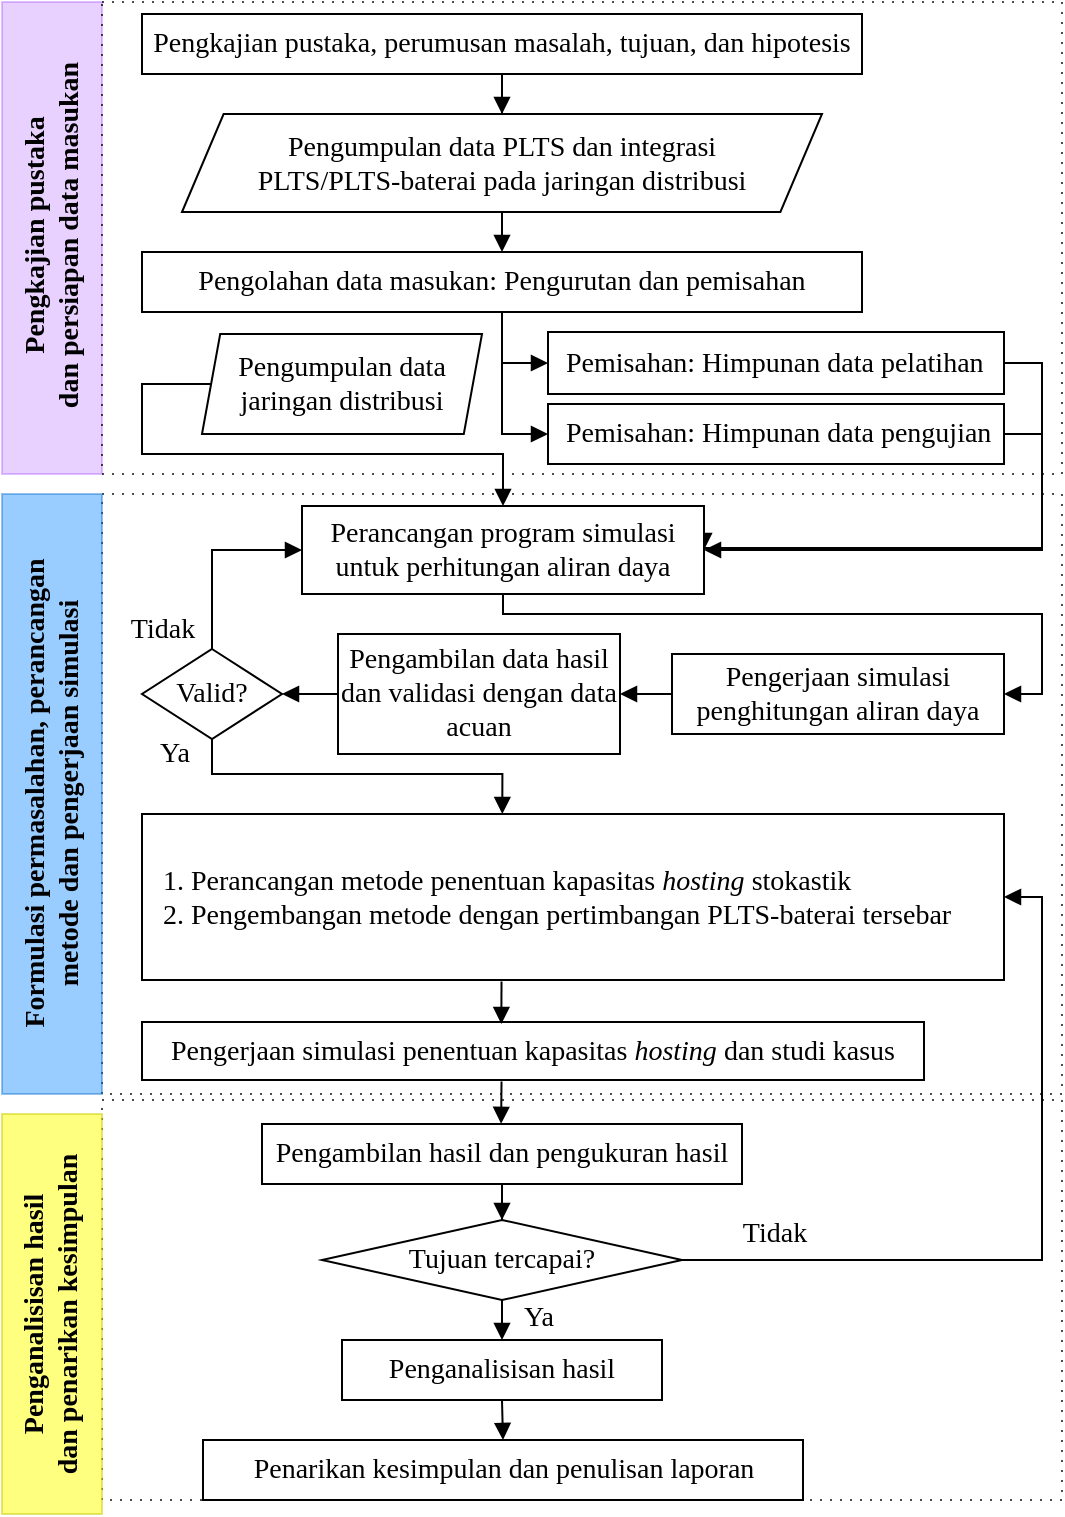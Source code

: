 <mxfile version="12.3.2" type="device" pages="1"><diagram id="JOJJXBvwJBrHt9C9s5f6" name="Page-1"><mxGraphModel dx="932" dy="626" grid="1" gridSize="10" guides="1" tooltips="1" connect="1" arrows="1" fold="1" page="1" pageScale="1" pageWidth="827" pageHeight="1169" math="0" shadow="0"><root><mxCell id="0"/><mxCell id="1" parent="0"/><mxCell id="RSlgwgDLRxcWb8TweNPF-6" value="" style="rounded=0;whiteSpace=wrap;html=1;fontFamily=Times New Roman;fontSize=14;align=left;strokeColor=#000000;fillColor=none;strokeWidth=1;glass=0;comic=0;dashed=1;dashPattern=1 4;opacity=70;" parent="1" vertex="1"><mxGeometry x="200" y="350" width="480" height="300" as="geometry"/></mxCell><mxCell id="U5oY1SONPrFrp0tc-eFU-93" value="" style="rounded=0;whiteSpace=wrap;html=1;fontFamily=Times New Roman;fontSize=14;align=left;strokeColor=#9933FF;fillColor=#B266FF;strokeWidth=1;glass=0;comic=0;opacity=30;" parent="1" vertex="1"><mxGeometry x="150" y="104" width="50" height="236" as="geometry"/></mxCell><mxCell id="U5oY1SONPrFrp0tc-eFU-96" value="" style="rounded=0;whiteSpace=wrap;html=1;fontFamily=Times New Roman;fontSize=14;align=left;strokeColor=#000000;fillColor=none;strokeWidth=1;glass=0;comic=0;dashed=1;dashPattern=1 4;opacity=70;" parent="1" vertex="1"><mxGeometry x="200" y="653" width="480" height="200" as="geometry"/></mxCell><mxCell id="5qbjkTM-ECTdAKHdsCht-11" value="" style="rounded=0;whiteSpace=wrap;html=1;fontFamily=Times New Roman;fontSize=14;align=left;strokeColor=#000000;fillColor=none;strokeWidth=1;glass=0;comic=0;dashed=1;dashPattern=1 4;opacity=70;" parent="1" vertex="1"><mxGeometry x="200" y="104" width="480" height="236" as="geometry"/></mxCell><mxCell id="5qbjkTM-ECTdAKHdsCht-9" value="" style="rounded=0;whiteSpace=wrap;html=1;fontFamily=Times New Roman;fontSize=14;align=left;strokeColor=#CCCC00;fillColor=#FFFF00;strokeWidth=1;glass=0;comic=0;opacity=50;" parent="1" vertex="1"><mxGeometry x="150" y="660" width="50" height="200" as="geometry"/></mxCell><mxCell id="U5oY1SONPrFrp0tc-eFU-94" value="" style="rounded=0;whiteSpace=wrap;html=1;fontFamily=Times New Roman;fontSize=14;align=left;strokeColor=#0066CC;fillColor=#007FFF;strokeWidth=1;glass=0;comic=0;opacity=40;" parent="1" vertex="1"><mxGeometry x="150" y="350" width="50" height="300" as="geometry"/></mxCell><mxCell id="U5oY1SONPrFrp0tc-eFU-1" value="Pengumpulan data PLTS dan integrasi&lt;br&gt;PLTS/PLTS-baterai pada jaringan distribusi" style="shape=parallelogram;perimeter=parallelogramPerimeter;whiteSpace=wrap;html=1;size=0.065;fontFamily=Times New Roman;fontSize=14;" parent="1" vertex="1"><mxGeometry x="240" y="160" width="320" height="49" as="geometry"/></mxCell><mxCell id="5qbjkTM-ECTdAKHdsCht-3" style="edgeStyle=orthogonalEdgeStyle;rounded=0;orthogonalLoop=1;jettySize=auto;html=1;entryX=0;entryY=0.5;entryDx=0;entryDy=0;endArrow=block;endFill=1;" parent="1" source="U5oY1SONPrFrp0tc-eFU-2" target="U5oY1SONPrFrp0tc-eFU-7" edge="1"><mxGeometry relative="1" as="geometry"/></mxCell><mxCell id="5qbjkTM-ECTdAKHdsCht-4" style="edgeStyle=orthogonalEdgeStyle;rounded=0;orthogonalLoop=1;jettySize=auto;html=1;entryX=0;entryY=0.5;entryDx=0;entryDy=0;endArrow=block;endFill=1;" parent="1" source="U5oY1SONPrFrp0tc-eFU-2" target="U5oY1SONPrFrp0tc-eFU-10" edge="1"><mxGeometry relative="1" as="geometry"/></mxCell><mxCell id="U5oY1SONPrFrp0tc-eFU-2" value="Pengolahan data masukan: Pengurutan dan pemisahan" style="rounded=0;whiteSpace=wrap;html=1;fontFamily=Times New Roman;fontSize=14;" parent="1" vertex="1"><mxGeometry x="220" y="229" width="360" height="30" as="geometry"/></mxCell><mxCell id="5qbjkTM-ECTdAKHdsCht-5" style="edgeStyle=orthogonalEdgeStyle;rounded=0;orthogonalLoop=1;jettySize=auto;html=1;entryX=1;entryY=0.5;entryDx=0;entryDy=0;endArrow=block;endFill=1;exitX=1;exitY=0.5;exitDx=0;exitDy=0;" parent="1" source="U5oY1SONPrFrp0tc-eFU-7" target="U5oY1SONPrFrp0tc-eFU-17" edge="1"><mxGeometry relative="1" as="geometry"><Array as="points"><mxPoint x="670" y="285"/><mxPoint x="670" y="378"/></Array></mxGeometry></mxCell><mxCell id="U5oY1SONPrFrp0tc-eFU-7" value="&amp;nbsp; Pemisahan: Himpunan data pelatihan" style="rounded=0;whiteSpace=wrap;html=1;fontFamily=Times New Roman;fontSize=14;align=left;" parent="1" vertex="1"><mxGeometry x="423" y="269" width="228" height="31" as="geometry"/></mxCell><mxCell id="5qbjkTM-ECTdAKHdsCht-6" style="edgeStyle=orthogonalEdgeStyle;rounded=0;orthogonalLoop=1;jettySize=auto;html=1;entryX=1;entryY=0.5;entryDx=0;entryDy=0;endArrow=block;endFill=1;exitX=1;exitY=0.5;exitDx=0;exitDy=0;" parent="1" source="U5oY1SONPrFrp0tc-eFU-10" target="U5oY1SONPrFrp0tc-eFU-17" edge="1"><mxGeometry relative="1" as="geometry"><Array as="points"><mxPoint x="670" y="320"/><mxPoint x="670" y="377"/></Array></mxGeometry></mxCell><mxCell id="U5oY1SONPrFrp0tc-eFU-10" value="&amp;nbsp; Pemisahan: Himpunan data pengujian" style="rounded=0;whiteSpace=wrap;html=1;fontFamily=Times New Roman;fontSize=14;align=left;" parent="1" vertex="1"><mxGeometry x="423" y="305" width="228" height="30" as="geometry"/></mxCell><mxCell id="U5oY1SONPrFrp0tc-eFU-17" value="Perancangan program simulasi untuk perhitungan aliran daya" style="rounded=0;whiteSpace=wrap;html=1;fontFamily=Times New Roman;fontSize=14;" parent="1" vertex="1"><mxGeometry x="300" y="356" width="201" height="44" as="geometry"/></mxCell><mxCell id="U5oY1SONPrFrp0tc-eFU-25" value="Pengerjaan simulasi penentuan kapasitas &lt;i&gt;hosting &lt;/i&gt;dan studi kasus" style="rounded=0;whiteSpace=wrap;html=1;fontFamily=Times New Roman;fontSize=14;" parent="1" vertex="1"><mxGeometry x="220" y="614" width="391" height="29" as="geometry"/></mxCell><mxCell id="RSlgwgDLRxcWb8TweNPF-4" style="edgeStyle=orthogonalEdgeStyle;rounded=0;orthogonalLoop=1;jettySize=auto;html=1;entryX=1;entryY=0.5;entryDx=0;entryDy=0;endArrow=block;endFill=1;" parent="1" source="U5oY1SONPrFrp0tc-eFU-38" target="U5oY1SONPrFrp0tc-eFU-40" edge="1"><mxGeometry relative="1" as="geometry"/></mxCell><mxCell id="U5oY1SONPrFrp0tc-eFU-38" value="Pengerjaan simulasi penghitungan aliran daya" style="rounded=0;whiteSpace=wrap;html=1;fontFamily=Times New Roman;fontSize=14;" parent="1" vertex="1"><mxGeometry x="485" y="430" width="166" height="40" as="geometry"/></mxCell><mxCell id="U5oY1SONPrFrp0tc-eFU-57" style="edgeStyle=orthogonalEdgeStyle;rounded=0;orthogonalLoop=1;jettySize=auto;html=1;endArrow=block;endFill=1;fontFamily=Times New Roman;fontSize=14;" parent="1" source="U5oY1SONPrFrp0tc-eFU-54" target="U5oY1SONPrFrp0tc-eFU-56" edge="1"><mxGeometry relative="1" as="geometry"/></mxCell><mxCell id="U5oY1SONPrFrp0tc-eFU-54" value="Pengambilan hasil dan pengukuran hasil" style="rounded=0;whiteSpace=wrap;html=1;fontFamily=Times New Roman;fontSize=14;" parent="1" vertex="1"><mxGeometry x="280" y="665" width="240" height="30" as="geometry"/></mxCell><mxCell id="U5oY1SONPrFrp0tc-eFU-80" style="edgeStyle=orthogonalEdgeStyle;rounded=0;orthogonalLoop=1;jettySize=auto;html=1;endArrow=block;endFill=1;fontFamily=Times New Roman;fontSize=14;entryX=1;entryY=0.5;entryDx=0;entryDy=0;exitX=1;exitY=0.5;exitDx=0;exitDy=0;" parent="1" source="U5oY1SONPrFrp0tc-eFU-56" target="U5oY1SONPrFrp0tc-eFU-84" edge="1"><mxGeometry relative="1" as="geometry"><mxPoint x="599.833" y="588.833" as="targetPoint"/><Array as="points"><mxPoint x="670" y="733"/><mxPoint x="670" y="552"/></Array><mxPoint x="509.833" y="773.833" as="sourcePoint"/></mxGeometry></mxCell><mxCell id="U5oY1SONPrFrp0tc-eFU-56" value="Tujuan tercapai?" style="rhombus;whiteSpace=wrap;html=1;fontFamily=Times New Roman;fontSize=14;" parent="1" vertex="1"><mxGeometry x="310" y="713" width="180" height="40" as="geometry"/></mxCell><mxCell id="U5oY1SONPrFrp0tc-eFU-61" value="Penganalisisan hasil" style="rounded=0;whiteSpace=wrap;html=1;fontFamily=Times New Roman;fontSize=14;" parent="1" vertex="1"><mxGeometry x="320" y="773" width="160" height="30" as="geometry"/></mxCell><mxCell id="U5oY1SONPrFrp0tc-eFU-67" style="edgeStyle=orthogonalEdgeStyle;rounded=0;orthogonalLoop=1;jettySize=auto;html=1;entryX=0.5;entryY=0;entryDx=0;entryDy=0;endArrow=block;endFill=1;fontFamily=Times New Roman;fontSize=14;exitX=0;exitY=0.5;exitDx=0;exitDy=0;" parent="1" source="U5oY1SONPrFrp0tc-eFU-66" target="U5oY1SONPrFrp0tc-eFU-17" edge="1"><mxGeometry relative="1" as="geometry"><Array as="points"><mxPoint x="220" y="295"/><mxPoint x="220" y="330"/><mxPoint x="400" y="330"/></Array></mxGeometry></mxCell><mxCell id="U5oY1SONPrFrp0tc-eFU-66" value="Pengumpulan data&lt;br&gt;jaringan distribusi" style="shape=parallelogram;perimeter=parallelogramPerimeter;whiteSpace=wrap;html=1;size=0.065;fontFamily=Times New Roman;fontSize=14;" parent="1" vertex="1"><mxGeometry x="250" y="270" width="140" height="50" as="geometry"/></mxCell><mxCell id="U5oY1SONPrFrp0tc-eFU-73" value="Penganalisisan hasil&lt;br&gt;dan penarikan kesimpulan" style="text;html=1;align=center;verticalAlign=middle;resizable=0;points=[];;autosize=1;fontSize=14;fontFamily=Times New Roman;direction=west;rotation=270;fontStyle=1" parent="1" vertex="1"><mxGeometry x="84.5" y="741" width="180" height="40" as="geometry"/></mxCell><mxCell id="U5oY1SONPrFrp0tc-eFU-74" value="Formulasi permasalahan, perancangan&lt;br&gt;metode dan pengerjaan simulasi" style="text;html=1;align=center;verticalAlign=middle;resizable=0;points=[];;autosize=1;fontSize=14;fontFamily=Times New Roman;direction=west;rotation=270;fontStyle=1" parent="1" vertex="1"><mxGeometry x="50" y="480" width="250" height="40" as="geometry"/></mxCell><mxCell id="U5oY1SONPrFrp0tc-eFU-75" value="Pengkajian pustaka&lt;br&gt;dan persiapan data masukan" style="text;html=1;align=center;verticalAlign=middle;resizable=0;points=[];;autosize=1;fontSize=14;fontFamily=Times New Roman;direction=west;rotation=270;fontStyle=1" parent="1" vertex="1"><mxGeometry x="79.5" y="201.5" width="190" height="40" as="geometry"/></mxCell><mxCell id="U5oY1SONPrFrp0tc-eFU-76" value="Penarikan kesimpulan dan penulisan laporan" style="rounded=0;whiteSpace=wrap;html=1;fontFamily=Times New Roman;fontSize=14;" parent="1" vertex="1"><mxGeometry x="250.5" y="823" width="300" height="30" as="geometry"/></mxCell><mxCell id="U5oY1SONPrFrp0tc-eFU-79" style="edgeStyle=orthogonalEdgeStyle;rounded=0;orthogonalLoop=1;jettySize=auto;html=1;entryX=0.5;entryY=0;entryDx=0;entryDy=0;endArrow=block;endFill=1;fontFamily=Times New Roman;fontSize=14;" parent="1" source="U5oY1SONPrFrp0tc-eFU-78" target="U5oY1SONPrFrp0tc-eFU-1" edge="1"><mxGeometry relative="1" as="geometry"/></mxCell><mxCell id="U5oY1SONPrFrp0tc-eFU-78" value="Pengkajian pustaka, perumusan masalah, tujuan, dan hipotesis" style="rounded=0;whiteSpace=wrap;html=1;fontFamily=Times New Roman;fontSize=14;" parent="1" vertex="1"><mxGeometry x="220" y="110" width="360" height="30" as="geometry"/></mxCell><mxCell id="U5oY1SONPrFrp0tc-eFU-84" value="&lt;font face=&quot;Times New Roman&quot; style=&quot;font-size: 14px&quot;&gt;&amp;nbsp;1. Perancangan metode penentuan kapasitas &lt;i&gt;hosting &lt;/i&gt;stokastik&lt;/font&gt;&lt;br style=&quot;font-size: 14px&quot;&gt;&amp;nbsp;2.&lt;span style=&quot;font-family: &amp;#34;times new roman&amp;#34; ; font-size: 14px&quot;&gt;&amp;nbsp;&lt;/span&gt;&lt;font face=&quot;times new roman&quot;&gt;Pengembangan metode dengan pertimbangan PLTS-baterai tersebar&lt;/font&gt;" style="shape=process;whiteSpace=wrap;html=1;backgroundOutline=1;fontFamily=Times New Roman;fontSize=14;align=left;size=0;spacing=7;" parent="1" vertex="1"><mxGeometry x="220" y="510" width="431" height="83" as="geometry"/></mxCell><mxCell id="U5oY1SONPrFrp0tc-eFU-91" value="Tidak" style="text;html=1;align=center;verticalAlign=middle;resizable=0;points=[];;autosize=1;fontSize=14;fontFamily=Times New Roman;" parent="1" vertex="1"><mxGeometry x="511" y="709.5" width="50" height="20" as="geometry"/></mxCell><mxCell id="U5oY1SONPrFrp0tc-eFU-92" value="Ya" style="text;html=1;align=center;verticalAlign=middle;resizable=0;points=[];;autosize=1;fontSize=14;fontFamily=Times New Roman;" parent="1" vertex="1"><mxGeometry x="402.5" y="752" width="30" height="20" as="geometry"/></mxCell><mxCell id="5qbjkTM-ECTdAKHdsCht-7" style="edgeStyle=orthogonalEdgeStyle;rounded=0;orthogonalLoop=1;jettySize=auto;html=1;entryX=0.5;entryY=0;entryDx=0;entryDy=0;endArrow=block;endFill=1;fontFamily=Times New Roman;fontSize=14;exitX=0.5;exitY=1;exitDx=0;exitDy=0;" parent="1" source="U5oY1SONPrFrp0tc-eFU-1" target="U5oY1SONPrFrp0tc-eFU-2" edge="1"><mxGeometry relative="1" as="geometry"><mxPoint x="409.833" y="149" as="sourcePoint"/><mxPoint x="409.833" y="169.667" as="targetPoint"/></mxGeometry></mxCell><mxCell id="5qbjkTM-ECTdAKHdsCht-8" style="edgeStyle=orthogonalEdgeStyle;rounded=0;orthogonalLoop=1;jettySize=auto;html=1;endArrow=block;endFill=1;fontFamily=Times New Roman;fontSize=14;exitX=0.5;exitY=1;exitDx=0;exitDy=0;entryX=1;entryY=0.5;entryDx=0;entryDy=0;" parent="1" source="U5oY1SONPrFrp0tc-eFU-17" target="U5oY1SONPrFrp0tc-eFU-38" edge="1"><mxGeometry relative="1" as="geometry"><mxPoint x="409.4" y="535.965" as="sourcePoint"/><mxPoint x="400" y="420" as="targetPoint"/><Array as="points"><mxPoint x="400" y="410"/><mxPoint x="670" y="410"/><mxPoint x="670" y="450"/></Array></mxGeometry></mxCell><mxCell id="MbbdVuY-Ka171IzyDY5e-2" style="edgeStyle=orthogonalEdgeStyle;rounded=0;orthogonalLoop=1;jettySize=auto;html=1;endArrow=block;endFill=1;fontFamily=Times New Roman;fontSize=14;entryX=0.5;entryY=0;entryDx=0;entryDy=0;exitX=0.5;exitY=1;exitDx=0;exitDy=0;" parent="1" source="U5oY1SONPrFrp0tc-eFU-61" target="U5oY1SONPrFrp0tc-eFU-76" edge="1"><mxGeometry relative="1" as="geometry"><mxPoint x="399" y="813" as="sourcePoint"/><mxPoint x="413.6" y="835.2" as="targetPoint"/></mxGeometry></mxCell><mxCell id="MbbdVuY-Ka171IzyDY5e-4" style="edgeStyle=orthogonalEdgeStyle;rounded=0;orthogonalLoop=1;jettySize=auto;html=1;endArrow=block;endFill=1;fontFamily=Times New Roman;fontSize=14;entryX=0.5;entryY=0;entryDx=0;entryDy=0;exitX=0.5;exitY=1;exitDx=0;exitDy=0;" parent="1" source="U5oY1SONPrFrp0tc-eFU-56" target="U5oY1SONPrFrp0tc-eFU-61" edge="1"><mxGeometry relative="1" as="geometry"><mxPoint x="409" y="823" as="sourcePoint"/><mxPoint x="409.4" y="848" as="targetPoint"/></mxGeometry></mxCell><mxCell id="MbbdVuY-Ka171IzyDY5e-6" style="edgeStyle=orthogonalEdgeStyle;rounded=0;orthogonalLoop=1;jettySize=auto;html=1;endArrow=block;endFill=1;fontFamily=Times New Roman;fontSize=14;exitX=0.5;exitY=1;exitDx=0;exitDy=0;entryX=0.5;entryY=0;entryDx=0;entryDy=0;" parent="1" edge="1"><mxGeometry relative="1" as="geometry"><mxPoint x="399.759" y="593.724" as="sourcePoint"/><mxPoint x="399.667" y="615" as="targetPoint"/></mxGeometry></mxCell><mxCell id="RSlgwgDLRxcWb8TweNPF-7" style="edgeStyle=orthogonalEdgeStyle;rounded=0;orthogonalLoop=1;jettySize=auto;html=1;entryX=0.418;entryY=0;entryDx=0;entryDy=0;entryPerimeter=0;endArrow=block;endFill=1;" parent="1" source="U5oY1SONPrFrp0tc-eFU-42" target="U5oY1SONPrFrp0tc-eFU-84" edge="1"><mxGeometry relative="1" as="geometry"><Array as="points"><mxPoint x="255" y="490"/><mxPoint x="400" y="490"/></Array></mxGeometry></mxCell><mxCell id="RSlgwgDLRxcWb8TweNPF-9" style="edgeStyle=orthogonalEdgeStyle;rounded=0;orthogonalLoop=1;jettySize=auto;html=1;entryX=0;entryY=0.5;entryDx=0;entryDy=0;endArrow=block;endFill=1;exitX=0.5;exitY=0;exitDx=0;exitDy=0;" parent="1" source="U5oY1SONPrFrp0tc-eFU-42" target="U5oY1SONPrFrp0tc-eFU-17" edge="1"><mxGeometry relative="1" as="geometry"/></mxCell><mxCell id="U5oY1SONPrFrp0tc-eFU-42" value="Valid?" style="rhombus;whiteSpace=wrap;html=1;fontFamily=Times New Roman;fontSize=14;" parent="1" vertex="1"><mxGeometry x="220" y="427.5" width="70" height="45" as="geometry"/></mxCell><mxCell id="MbbdVuY-Ka171IzyDY5e-7" style="edgeStyle=orthogonalEdgeStyle;rounded=0;orthogonalLoop=1;jettySize=auto;html=1;endArrow=block;endFill=1;fontFamily=Times New Roman;fontSize=14;exitX=0.5;exitY=1;exitDx=0;exitDy=0;entryX=0.5;entryY=0;entryDx=0;entryDy=0;" parent="1" edge="1"><mxGeometry relative="1" as="geometry"><mxPoint x="399.759" y="643.724" as="sourcePoint"/><mxPoint x="399.556" y="664.889" as="targetPoint"/></mxGeometry></mxCell><mxCell id="RSlgwgDLRxcWb8TweNPF-5" style="edgeStyle=orthogonalEdgeStyle;rounded=0;orthogonalLoop=1;jettySize=auto;html=1;entryX=1;entryY=0.5;entryDx=0;entryDy=0;endArrow=block;endFill=1;" parent="1" source="U5oY1SONPrFrp0tc-eFU-40" target="U5oY1SONPrFrp0tc-eFU-42" edge="1"><mxGeometry relative="1" as="geometry"/></mxCell><mxCell id="U5oY1SONPrFrp0tc-eFU-40" value="Pengambilan data hasil dan validasi dengan data acuan" style="rounded=0;whiteSpace=wrap;html=1;fontFamily=Times New Roman;fontSize=14;" parent="1" vertex="1"><mxGeometry x="318" y="420" width="141" height="60" as="geometry"/></mxCell><mxCell id="8ej8D6ucsfhSE437zEQP-1" value="Tidak" style="text;html=1;align=center;verticalAlign=middle;resizable=0;points=[];;autosize=1;fontSize=14;fontFamily=Times New Roman;" vertex="1" parent="1"><mxGeometry x="205" y="407.5" width="50" height="20" as="geometry"/></mxCell><mxCell id="8ej8D6ucsfhSE437zEQP-2" value="Ya" style="text;html=1;align=center;verticalAlign=middle;resizable=0;points=[];;autosize=1;fontSize=14;fontFamily=Times New Roman;" vertex="1" parent="1"><mxGeometry x="220.5" y="470" width="30" height="20" as="geometry"/></mxCell></root></mxGraphModel></diagram></mxfile>